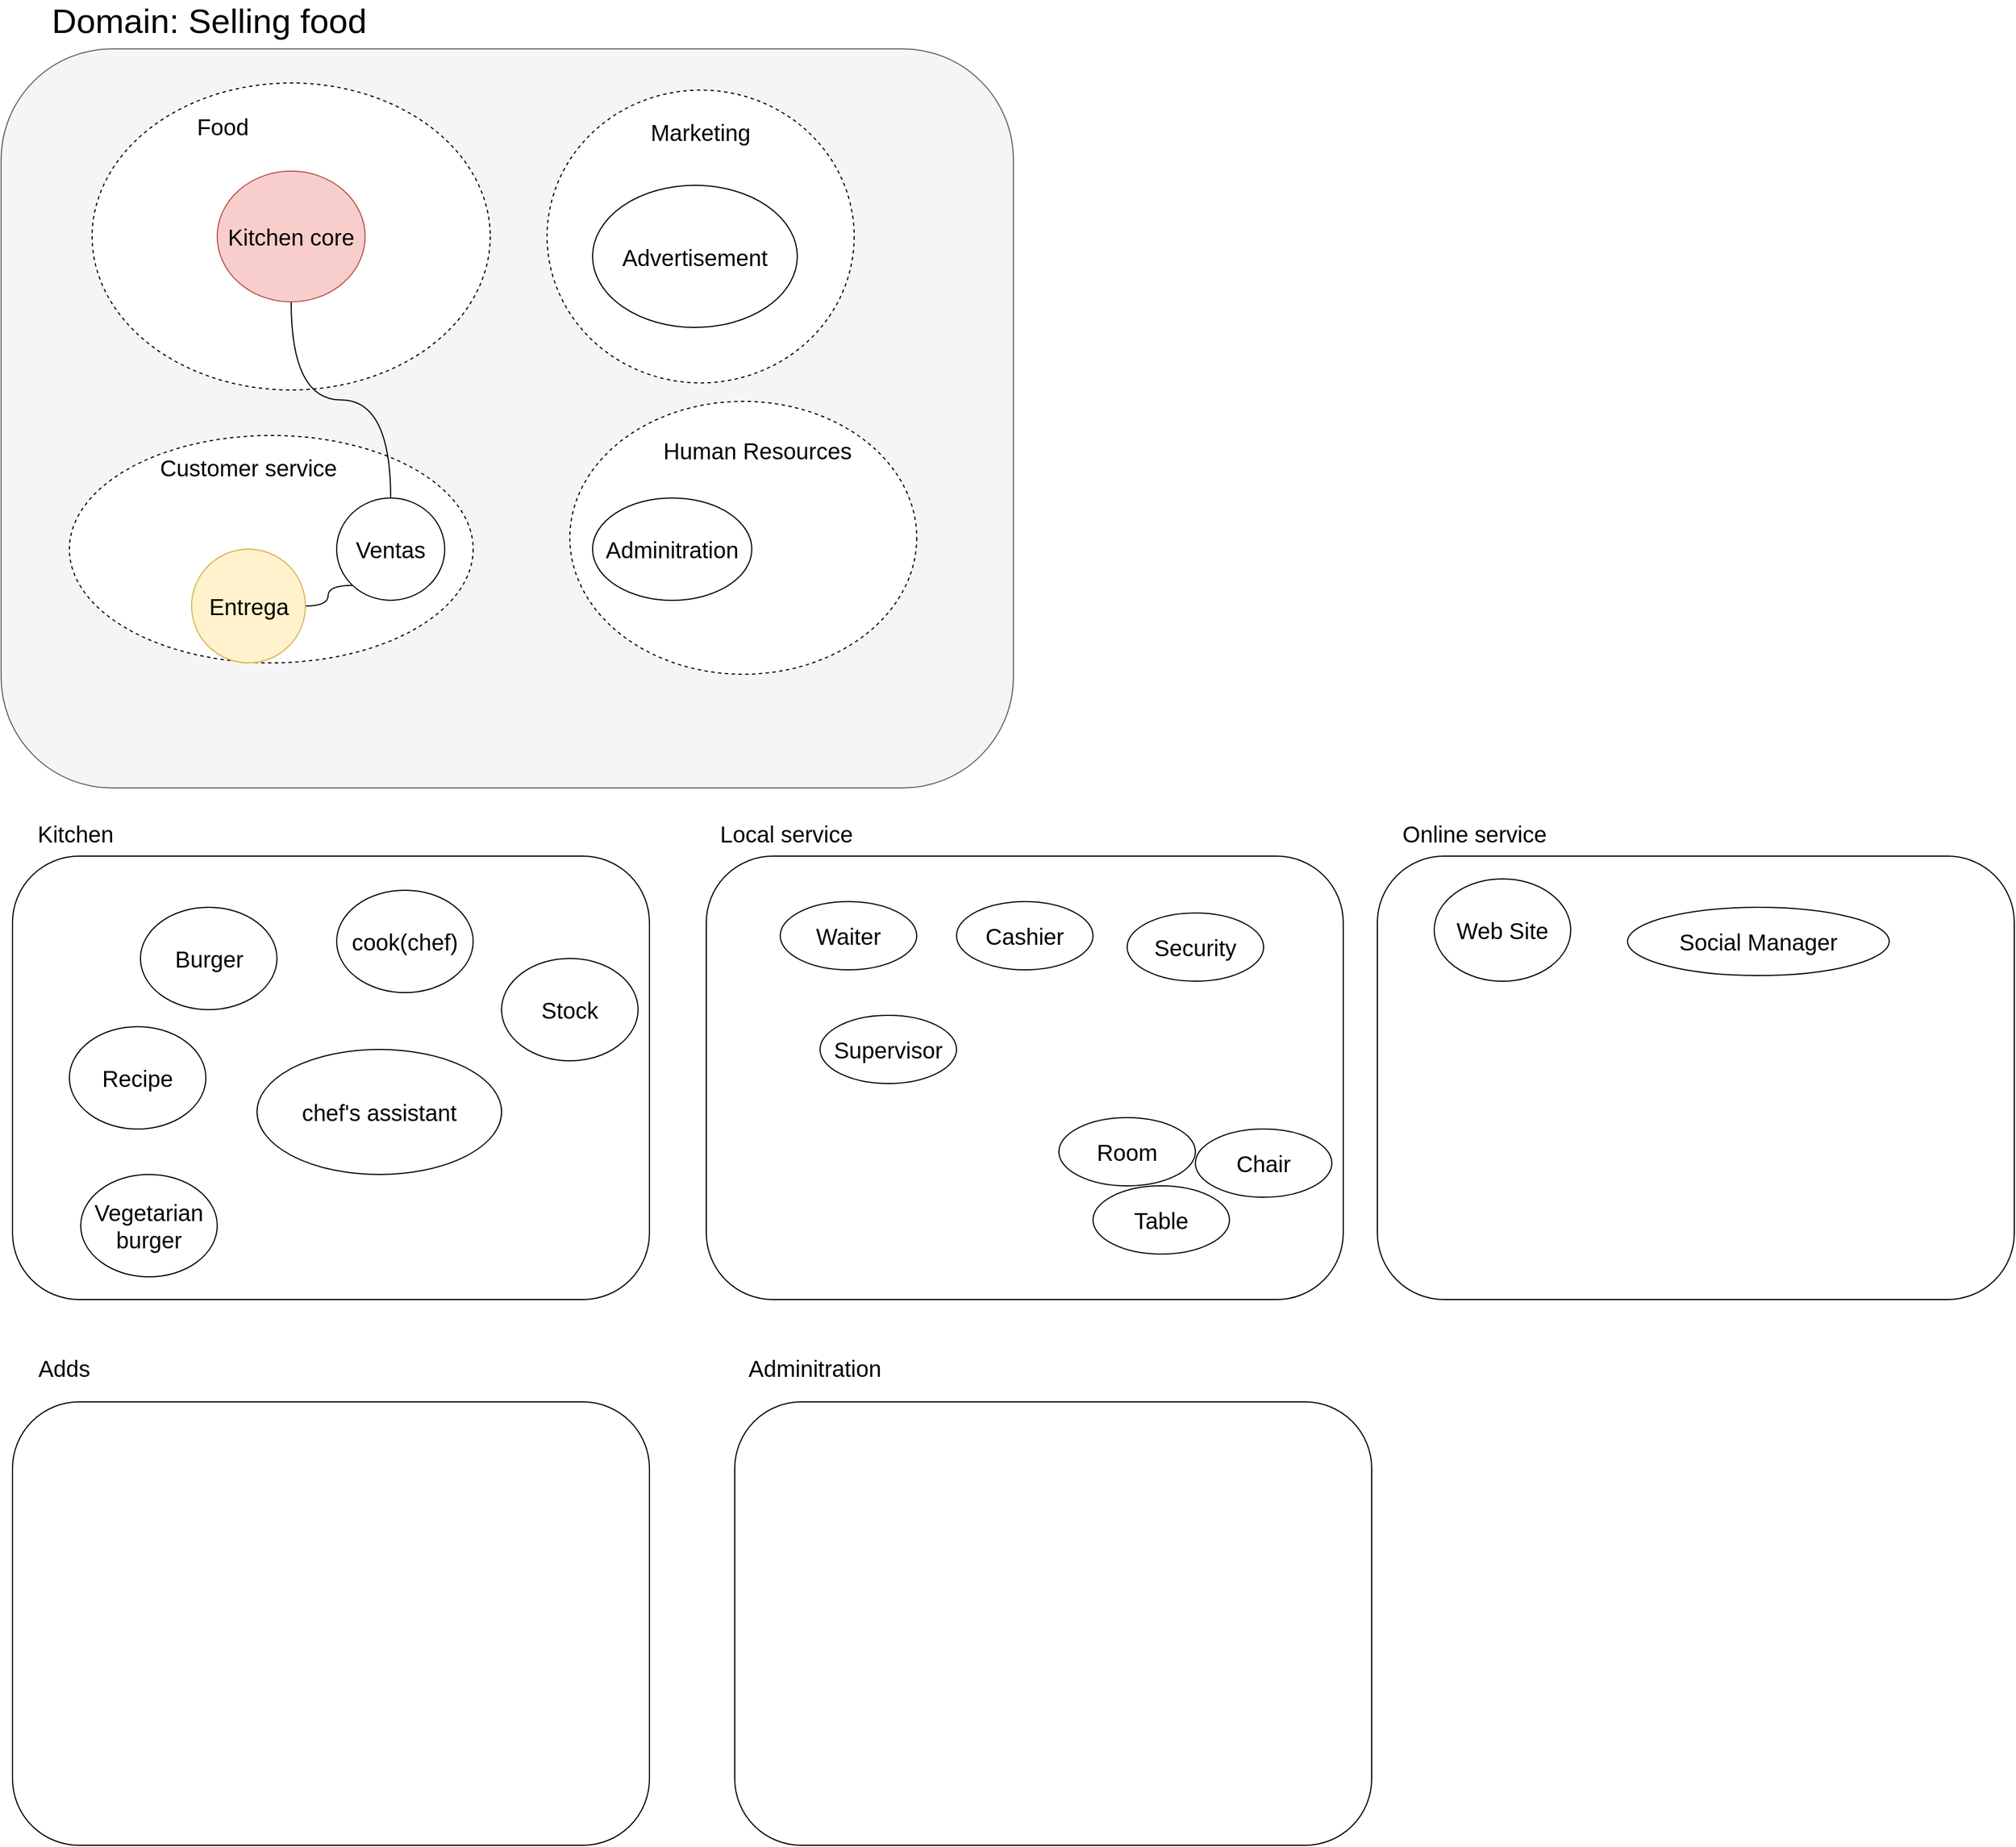 <mxfile version="20.2.0" type="github" pages="3">
  <diagram id="0bSmpJjXT4QHC9Z0yinY" name="Análisis">
    <mxGraphModel dx="2031" dy="1131" grid="1" gridSize="10" guides="1" tooltips="1" connect="1" arrows="1" fold="1" page="1" pageScale="1" pageWidth="850" pageHeight="1100" math="0" shadow="0">
      <root>
        <mxCell id="0" />
        <mxCell id="1" parent="0" />
        <mxCell id="-irWWOzhihdXzqLK1Ein-56" value="" style="rounded=1;whiteSpace=wrap;html=1;fontSize=20;fillColor=#f5f5f5;fontColor=#333333;strokeColor=#666666;" vertex="1" parent="1">
          <mxGeometry x="70" y="330" width="890" height="650" as="geometry" />
        </mxCell>
        <mxCell id="-irWWOzhihdXzqLK1Ein-37" value="" style="rounded=1;whiteSpace=wrap;html=1;fontSize=20;" vertex="1" parent="1">
          <mxGeometry x="80" y="1040" width="560" height="390" as="geometry" />
        </mxCell>
        <mxCell id="-irWWOzhihdXzqLK1Ein-1" value="&lt;font style=&quot;font-size: 30px;&quot;&gt;Domain: Selling food&lt;br&gt;&lt;/font&gt;" style="text;html=1;strokeColor=none;fillColor=none;align=center;verticalAlign=middle;whiteSpace=wrap;rounded=0;" vertex="1" parent="1">
          <mxGeometry x="82.5" y="290" width="340" height="30" as="geometry" />
        </mxCell>
        <mxCell id="-irWWOzhihdXzqLK1Ein-2" value="" style="ellipse;whiteSpace=wrap;html=1;fontSize=30;dashed=1;" vertex="1" parent="1">
          <mxGeometry x="150" y="360" width="350" height="270" as="geometry" />
        </mxCell>
        <mxCell id="-irWWOzhihdXzqLK1Ein-3" value="" style="ellipse;whiteSpace=wrap;html=1;fontSize=30;dashed=1;" vertex="1" parent="1">
          <mxGeometry x="550" y="366.25" width="270" height="257.5" as="geometry" />
        </mxCell>
        <mxCell id="-irWWOzhihdXzqLK1Ein-4" value="" style="ellipse;whiteSpace=wrap;html=1;fontSize=30;dashed=1;" vertex="1" parent="1">
          <mxGeometry x="130" y="670" width="355" height="200" as="geometry" />
        </mxCell>
        <mxCell id="-irWWOzhihdXzqLK1Ein-5" value="&lt;font style=&quot;font-size: 20px;&quot;&gt;Food&lt;/font&gt;" style="text;html=1;strokeColor=none;fillColor=none;align=center;verticalAlign=middle;whiteSpace=wrap;rounded=0;dashed=1;fontSize=30;" vertex="1" parent="1">
          <mxGeometry x="235" y="380" width="60" height="30" as="geometry" />
        </mxCell>
        <mxCell id="-irWWOzhihdXzqLK1Ein-6" value="&lt;font style=&quot;font-size: 20px;&quot;&gt;C&lt;/font&gt;&lt;font style=&quot;font-size: 20px;&quot;&gt;&lt;span class=&quot;VIiyi&quot; lang=&quot;en&quot;&gt;&lt;span data-number-of-phrases=&quot;1&quot; data-phrase-index=&quot;0&quot; data-language-to-translate-into=&quot;es&quot; data-language-for-alternatives=&quot;en&quot; class=&quot;JLqJ4b ChMk0b&quot;&gt;&lt;span class=&quot;Q4iAWc&quot;&gt;ustomer service&lt;/span&gt;&lt;/span&gt;&lt;/span&gt;&lt;/font&gt;" style="text;html=1;strokeColor=none;fillColor=none;align=center;verticalAlign=middle;whiteSpace=wrap;rounded=0;dashed=1;fontSize=30;" vertex="1" parent="1">
          <mxGeometry x="140" y="680" width="295" height="30" as="geometry" />
        </mxCell>
        <mxCell id="-irWWOzhihdXzqLK1Ein-67" style="edgeStyle=orthogonalEdgeStyle;curved=1;orthogonalLoop=1;jettySize=auto;html=1;fontSize=20;endArrow=none;endFill=0;" edge="1" parent="1" source="-irWWOzhihdXzqLK1Ein-8" target="-irWWOzhihdXzqLK1Ein-63">
          <mxGeometry relative="1" as="geometry" />
        </mxCell>
        <mxCell id="-irWWOzhihdXzqLK1Ein-8" value="&lt;span class=&quot;VIiyi&quot; lang=&quot;en&quot;&gt;&lt;span data-number-of-phrases=&quot;1&quot; data-phrase-index=&quot;0&quot; data-language-to-translate-into=&quot;es&quot; data-language-for-alternatives=&quot;en&quot; class=&quot;JLqJ4b ChMk0b&quot;&gt;&lt;span class=&quot;Q4iAWc&quot;&gt;Kitchen core&lt;br&gt;&lt;/span&gt;&lt;/span&gt;&lt;/span&gt;" style="ellipse;whiteSpace=wrap;html=1;fontSize=20;fillColor=#f8cecc;strokeColor=#b85450;" vertex="1" parent="1">
          <mxGeometry x="260" y="437.5" width="130" height="115" as="geometry" />
        </mxCell>
        <mxCell id="-irWWOzhihdXzqLK1Ein-10" value="Advertisement" style="ellipse;whiteSpace=wrap;html=1;fontSize=20;" vertex="1" parent="1">
          <mxGeometry x="590" y="450" width="180" height="125" as="geometry" />
        </mxCell>
        <mxCell id="-irWWOzhihdXzqLK1Ein-11" value="&lt;font style=&quot;font-size: 20px;&quot;&gt;Marketing&lt;/font&gt;" style="text;html=1;strokeColor=none;fillColor=none;align=center;verticalAlign=middle;whiteSpace=wrap;rounded=0;dashed=1;fontSize=30;" vertex="1" parent="1">
          <mxGeometry x="625" y="390" width="120" height="20" as="geometry" />
        </mxCell>
        <mxCell id="-irWWOzhihdXzqLK1Ein-13" value="" style="ellipse;whiteSpace=wrap;html=1;fontSize=30;dashed=1;" vertex="1" parent="1">
          <mxGeometry x="570" y="640" width="305" height="240" as="geometry" />
        </mxCell>
        <mxCell id="-irWWOzhihdXzqLK1Ein-15" value="Adminitration" style="ellipse;whiteSpace=wrap;html=1;fontSize=20;" vertex="1" parent="1">
          <mxGeometry x="590" y="725" width="140" height="90" as="geometry" />
        </mxCell>
        <mxCell id="-irWWOzhihdXzqLK1Ein-19" value="&lt;font style=&quot;font-size: 20px;&quot;&gt;Human Resources&lt;br&gt;&lt;/font&gt;" style="text;html=1;strokeColor=none;fillColor=none;align=center;verticalAlign=middle;whiteSpace=wrap;rounded=0;dashed=1;fontSize=30;" vertex="1" parent="1">
          <mxGeometry x="630" y="670" width="210" height="20" as="geometry" />
        </mxCell>
        <mxCell id="-irWWOzhihdXzqLK1Ein-21" value="Stock" style="ellipse;whiteSpace=wrap;html=1;fontSize=20;" vertex="1" parent="1">
          <mxGeometry x="510" y="1130" width="120" height="90" as="geometry" />
        </mxCell>
        <mxCell id="-irWWOzhihdXzqLK1Ein-22" value="cook(chef)" style="ellipse;whiteSpace=wrap;html=1;fontSize=20;" vertex="1" parent="1">
          <mxGeometry x="365" y="1070" width="120" height="90" as="geometry" />
        </mxCell>
        <mxCell id="-irWWOzhihdXzqLK1Ein-24" value="Recipe" style="ellipse;whiteSpace=wrap;html=1;fontSize=20;" vertex="1" parent="1">
          <mxGeometry x="130" y="1190" width="120" height="90" as="geometry" />
        </mxCell>
        <mxCell id="-irWWOzhihdXzqLK1Ein-36" value="&lt;span class=&quot;VIiyi&quot; lang=&quot;en&quot;&gt;&lt;span data-number-of-phrases=&quot;1&quot; data-phrase-index=&quot;0&quot; data-language-to-translate-into=&quot;es&quot; data-language-for-alternatives=&quot;en&quot; class=&quot;JLqJ4b ChMk0b&quot;&gt;&lt;span class=&quot;Q4iAWc&quot;&gt;Kitchen &lt;/span&gt;&lt;/span&gt;&lt;/span&gt;" style="text;html=1;align=center;verticalAlign=middle;resizable=0;points=[];autosize=1;strokeColor=none;fillColor=none;fontSize=20;" vertex="1" parent="1">
          <mxGeometry x="90" y="1000" width="90" height="40" as="geometry" />
        </mxCell>
        <mxCell id="-irWWOzhihdXzqLK1Ein-38" value="" style="rounded=1;whiteSpace=wrap;html=1;fontSize=20;" vertex="1" parent="1">
          <mxGeometry x="690" y="1040" width="560" height="390" as="geometry" />
        </mxCell>
        <mxCell id="-irWWOzhihdXzqLK1Ein-39" value="Local &lt;font style=&quot;font-size: 20px;&quot;&gt;&lt;span class=&quot;VIiyi&quot; lang=&quot;en&quot;&gt;&lt;span data-number-of-phrases=&quot;1&quot; data-phrase-index=&quot;0&quot; data-language-to-translate-into=&quot;es&quot; data-language-for-alternatives=&quot;en&quot; class=&quot;JLqJ4b ChMk0b&quot;&gt;&lt;span class=&quot;Q4iAWc&quot;&gt;service&lt;/span&gt;&lt;/span&gt;&lt;/span&gt;&lt;/font&gt;" style="text;html=1;align=center;verticalAlign=middle;resizable=0;points=[];autosize=1;strokeColor=none;fillColor=none;fontSize=20;" vertex="1" parent="1">
          <mxGeometry x="690" y="1000" width="140" height="40" as="geometry" />
        </mxCell>
        <mxCell id="-irWWOzhihdXzqLK1Ein-40" value="" style="rounded=1;whiteSpace=wrap;html=1;fontSize=20;" vertex="1" parent="1">
          <mxGeometry x="1280" y="1040" width="560" height="390" as="geometry" />
        </mxCell>
        <mxCell id="-irWWOzhihdXzqLK1Ein-41" value="Online &lt;font style=&quot;font-size: 20px;&quot;&gt;&lt;span class=&quot;VIiyi&quot; lang=&quot;en&quot;&gt;&lt;span data-number-of-phrases=&quot;1&quot; data-phrase-index=&quot;0&quot; data-language-to-translate-into=&quot;es&quot; data-language-for-alternatives=&quot;en&quot; class=&quot;JLqJ4b ChMk0b&quot;&gt;&lt;span class=&quot;Q4iAWc&quot;&gt;service&lt;/span&gt;&lt;/span&gt;&lt;/span&gt;&lt;/font&gt;" style="text;html=1;align=center;verticalAlign=middle;resizable=0;points=[];autosize=1;strokeColor=none;fillColor=none;fontSize=20;" vertex="1" parent="1">
          <mxGeometry x="1290" y="1000" width="150" height="40" as="geometry" />
        </mxCell>
        <mxCell id="-irWWOzhihdXzqLK1Ein-42" value="Adds" style="text;html=1;align=center;verticalAlign=middle;resizable=0;points=[];autosize=1;strokeColor=none;fillColor=none;fontSize=20;" vertex="1" parent="1">
          <mxGeometry x="90" y="1470" width="70" height="40" as="geometry" />
        </mxCell>
        <mxCell id="-irWWOzhihdXzqLK1Ein-43" value="" style="rounded=1;whiteSpace=wrap;html=1;fontSize=20;" vertex="1" parent="1">
          <mxGeometry x="80" y="1520" width="560" height="390" as="geometry" />
        </mxCell>
        <mxCell id="-irWWOzhihdXzqLK1Ein-44" value="Adminitration" style="text;html=1;align=center;verticalAlign=middle;resizable=0;points=[];autosize=1;strokeColor=none;fillColor=none;fontSize=20;" vertex="1" parent="1">
          <mxGeometry x="715" y="1470" width="140" height="40" as="geometry" />
        </mxCell>
        <mxCell id="-irWWOzhihdXzqLK1Ein-45" value="" style="rounded=1;whiteSpace=wrap;html=1;fontSize=20;" vertex="1" parent="1">
          <mxGeometry x="715" y="1520" width="560" height="390" as="geometry" />
        </mxCell>
        <mxCell id="-irWWOzhihdXzqLK1Ein-46" value="Waiter" style="ellipse;whiteSpace=wrap;html=1;fontSize=20;" vertex="1" parent="1">
          <mxGeometry x="755" y="1080" width="120" height="60" as="geometry" />
        </mxCell>
        <mxCell id="-irWWOzhihdXzqLK1Ein-47" value="Cashier" style="ellipse;whiteSpace=wrap;html=1;fontSize=20;" vertex="1" parent="1">
          <mxGeometry x="910" y="1080" width="120" height="60" as="geometry" />
        </mxCell>
        <mxCell id="-irWWOzhihdXzqLK1Ein-48" value="Table" style="ellipse;whiteSpace=wrap;html=1;fontSize=20;" vertex="1" parent="1">
          <mxGeometry x="1030" y="1330" width="120" height="60" as="geometry" />
        </mxCell>
        <mxCell id="-irWWOzhihdXzqLK1Ein-49" value="Web Site" style="ellipse;whiteSpace=wrap;html=1;fontSize=20;" vertex="1" parent="1">
          <mxGeometry x="1330" y="1060" width="120" height="90" as="geometry" />
        </mxCell>
        <mxCell id="-irWWOzhihdXzqLK1Ein-50" value="Social Manager" style="ellipse;whiteSpace=wrap;html=1;fontSize=20;" vertex="1" parent="1">
          <mxGeometry x="1500" y="1085" width="230" height="60" as="geometry" />
        </mxCell>
        <mxCell id="-irWWOzhihdXzqLK1Ein-51" value="Room" style="ellipse;whiteSpace=wrap;html=1;fontSize=20;" vertex="1" parent="1">
          <mxGeometry x="1000" y="1270" width="120" height="60" as="geometry" />
        </mxCell>
        <mxCell id="-irWWOzhihdXzqLK1Ein-52" value="Chair" style="ellipse;whiteSpace=wrap;html=1;fontSize=20;" vertex="1" parent="1">
          <mxGeometry x="1120" y="1280" width="120" height="60" as="geometry" />
        </mxCell>
        <mxCell id="-irWWOzhihdXzqLK1Ein-54" value="Burger" style="ellipse;whiteSpace=wrap;html=1;fontSize=20;" vertex="1" parent="1">
          <mxGeometry x="192.5" y="1085" width="120" height="90" as="geometry" />
        </mxCell>
        <mxCell id="-irWWOzhihdXzqLK1Ein-55" value="Vegetarian burger" style="ellipse;whiteSpace=wrap;html=1;fontSize=20;" vertex="1" parent="1">
          <mxGeometry x="140" y="1320" width="120" height="90" as="geometry" />
        </mxCell>
        <mxCell id="-irWWOzhihdXzqLK1Ein-57" value="Security" style="ellipse;whiteSpace=wrap;html=1;fontSize=20;" vertex="1" parent="1">
          <mxGeometry x="1060" y="1090" width="120" height="60" as="geometry" />
        </mxCell>
        <mxCell id="-irWWOzhihdXzqLK1Ein-58" value="Supervisor" style="ellipse;whiteSpace=wrap;html=1;fontSize=20;" vertex="1" parent="1">
          <mxGeometry x="790" y="1180" width="120" height="60" as="geometry" />
        </mxCell>
        <mxCell id="-irWWOzhihdXzqLK1Ein-59" value="&lt;span class=&quot;VIiyi&quot; lang=&quot;en&quot;&gt;&lt;span data-number-of-phrases=&quot;1&quot; data-phrase-index=&quot;0&quot; data-language-to-translate-into=&quot;es&quot; data-language-for-alternatives=&quot;en&quot; class=&quot;JLqJ4b ChMk0b&quot;&gt;&lt;span class=&quot;Q4iAWc&quot;&gt;chef&#39;s assistant&lt;/span&gt;&lt;/span&gt;&lt;/span&gt;" style="ellipse;whiteSpace=wrap;html=1;fontSize=20;" vertex="1" parent="1">
          <mxGeometry x="295" y="1210" width="215" height="110" as="geometry" />
        </mxCell>
        <mxCell id="-irWWOzhihdXzqLK1Ein-63" value="Ventas" style="ellipse;whiteSpace=wrap;html=1;fontSize=20;" vertex="1" parent="1">
          <mxGeometry x="365" y="725" width="95" height="90" as="geometry" />
        </mxCell>
        <mxCell id="-irWWOzhihdXzqLK1Ein-68" style="edgeStyle=orthogonalEdgeStyle;curved=1;orthogonalLoop=1;jettySize=auto;html=1;entryX=0;entryY=1;entryDx=0;entryDy=0;fontSize=20;endArrow=none;endFill=0;" edge="1" parent="1" source="-irWWOzhihdXzqLK1Ein-65" target="-irWWOzhihdXzqLK1Ein-63">
          <mxGeometry relative="1" as="geometry" />
        </mxCell>
        <mxCell id="-irWWOzhihdXzqLK1Ein-65" value="Entrega" style="ellipse;whiteSpace=wrap;html=1;aspect=fixed;fontSize=20;fillColor=#fff2cc;strokeColor=#d6b656;" vertex="1" parent="1">
          <mxGeometry x="237.5" y="770" width="100" height="100" as="geometry" />
        </mxCell>
      </root>
    </mxGraphModel>
  </diagram>
  <diagram id="92EMf9NmiPNLdvf561jD" name="Modelo de dominio">
    <mxGraphModel dx="1422" dy="792" grid="1" gridSize="10" guides="1" tooltips="1" connect="1" arrows="1" fold="1" page="1" pageScale="1" pageWidth="850" pageHeight="1100" math="0" shadow="0">
      <root>
        <mxCell id="0" />
        <mxCell id="1" parent="0" />
      </root>
    </mxGraphModel>
  </diagram>
  <diagram id="ce15cj5fZXZKw39M88a2" name="Eventos de dominios">
    <mxGraphModel dx="1422" dy="792" grid="1" gridSize="10" guides="1" tooltips="1" connect="1" arrows="1" fold="1" page="1" pageScale="1" pageWidth="850" pageHeight="1100" math="0" shadow="0">
      <root>
        <mxCell id="0" />
        <mxCell id="1" parent="0" />
      </root>
    </mxGraphModel>
  </diagram>
</mxfile>
